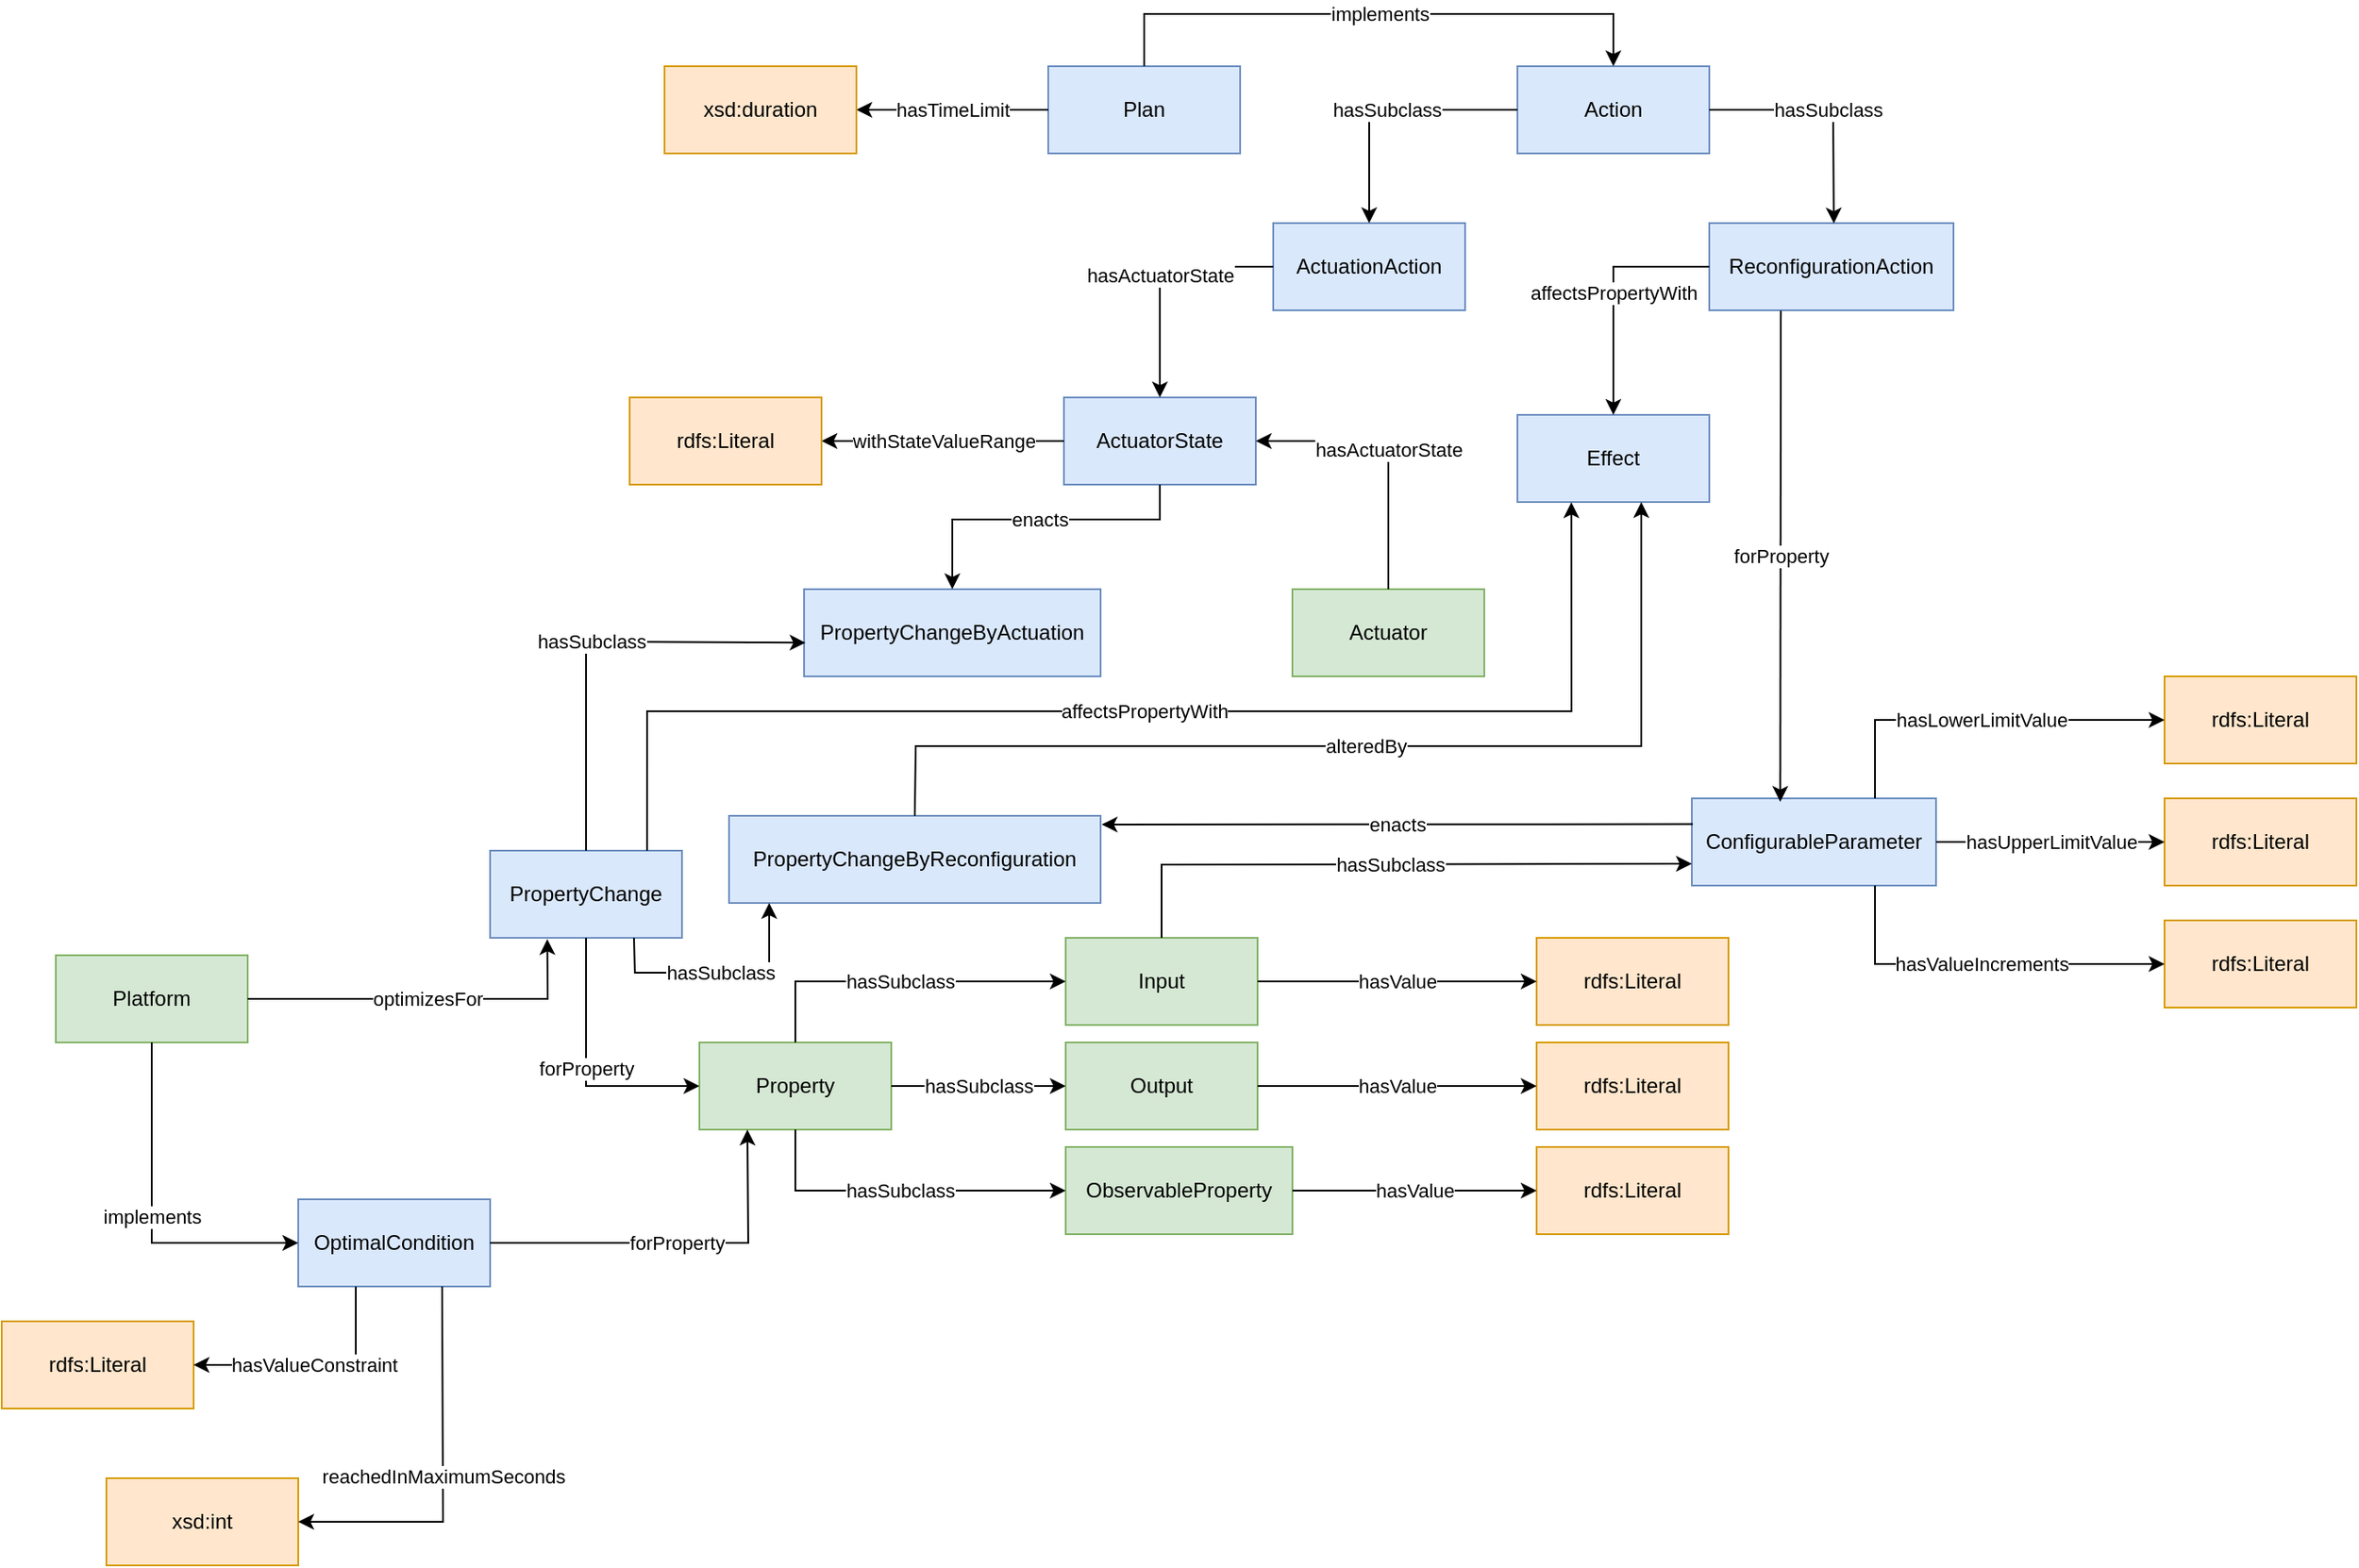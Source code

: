 <mxfile version="27.1.0">
  <diagram name="Page-1" id="CfpcyqOXmGRrJxeQAXii">
    <mxGraphModel dx="2610" dy="1121" grid="1" gridSize="10" guides="1" tooltips="1" connect="1" arrows="1" fold="1" page="1" pageScale="1" pageWidth="827" pageHeight="1169" math="0" shadow="0">
      <root>
        <mxCell id="0" />
        <mxCell id="1" parent="0" />
        <mxCell id="McivVPNCyXZ7DG13D_mT-1" value="Action" style="html=1;whiteSpace=wrap;fillColor=#dae8fc;strokeColor=#6c8ebf;" parent="1" vertex="1">
          <mxGeometry x="369" y="250" width="110" height="50" as="geometry" />
        </mxCell>
        <mxCell id="McivVPNCyXZ7DG13D_mT-2" value="ActuationAction" style="html=1;whiteSpace=wrap;fillColor=#dae8fc;strokeColor=#6c8ebf;" parent="1" vertex="1">
          <mxGeometry x="229" y="340" width="110" height="50" as="geometry" />
        </mxCell>
        <mxCell id="McivVPNCyXZ7DG13D_mT-3" value="ReconfigurationAction" style="html=1;whiteSpace=wrap;fillColor=#dae8fc;strokeColor=#6c8ebf;" parent="1" vertex="1">
          <mxGeometry x="479" y="340" width="140" height="50" as="geometry" />
        </mxCell>
        <mxCell id="McivVPNCyXZ7DG13D_mT-4" value="" style="endArrow=classic;html=1;rounded=0;exitX=0;exitY=0.5;exitDx=0;exitDy=0;entryX=0.5;entryY=0;entryDx=0;entryDy=0;" parent="1" source="McivVPNCyXZ7DG13D_mT-1" target="McivVPNCyXZ7DG13D_mT-2" edge="1">
          <mxGeometry relative="1" as="geometry">
            <mxPoint x="419" y="440" as="sourcePoint" />
            <mxPoint x="519" y="440" as="targetPoint" />
            <Array as="points">
              <mxPoint x="284" y="275" />
            </Array>
          </mxGeometry>
        </mxCell>
        <mxCell id="McivVPNCyXZ7DG13D_mT-5" value="hasSubclass" style="edgeLabel;resizable=0;html=1;;align=center;verticalAlign=middle;" parent="McivVPNCyXZ7DG13D_mT-4" connectable="0" vertex="1">
          <mxGeometry relative="1" as="geometry" />
        </mxCell>
        <mxCell id="McivVPNCyXZ7DG13D_mT-6" value="" style="endArrow=classic;html=1;rounded=0;exitX=1;exitY=0.5;exitDx=0;exitDy=0;entryX=0.51;entryY=0.004;entryDx=0;entryDy=0;entryPerimeter=0;" parent="1" source="McivVPNCyXZ7DG13D_mT-1" target="McivVPNCyXZ7DG13D_mT-3" edge="1">
          <mxGeometry relative="1" as="geometry">
            <mxPoint x="419" y="290" as="sourcePoint" />
            <mxPoint x="550" y="320" as="targetPoint" />
            <Array as="points">
              <mxPoint x="550" y="275" />
            </Array>
          </mxGeometry>
        </mxCell>
        <mxCell id="McivVPNCyXZ7DG13D_mT-7" value="hasSubclass" style="edgeLabel;resizable=0;html=1;;align=center;verticalAlign=middle;" parent="McivVPNCyXZ7DG13D_mT-6" connectable="0" vertex="1">
          <mxGeometry relative="1" as="geometry" />
        </mxCell>
        <mxCell id="McivVPNCyXZ7DG13D_mT-15" value="ActuatorState" style="whiteSpace=wrap;html=1;align=center;fillColor=#dae8fc;strokeColor=#6c8ebf;" parent="1" vertex="1">
          <mxGeometry x="109" y="440" width="110" height="50" as="geometry" />
        </mxCell>
        <mxCell id="McivVPNCyXZ7DG13D_mT-16" value="" style="endArrow=classic;html=1;rounded=0;exitX=0;exitY=0.5;exitDx=0;exitDy=0;entryX=0.5;entryY=0;entryDx=0;entryDy=0;" parent="1" source="McivVPNCyXZ7DG13D_mT-2" target="McivVPNCyXZ7DG13D_mT-15" edge="1">
          <mxGeometry relative="1" as="geometry">
            <mxPoint x="389" y="450" as="sourcePoint" />
            <mxPoint x="489" y="450" as="targetPoint" />
            <Array as="points">
              <mxPoint x="164" y="365" />
            </Array>
          </mxGeometry>
        </mxCell>
        <mxCell id="McivVPNCyXZ7DG13D_mT-17" value="hasActuatorState" style="edgeLabel;resizable=0;html=1;;align=center;verticalAlign=middle;" parent="McivVPNCyXZ7DG13D_mT-16" connectable="0" vertex="1">
          <mxGeometry relative="1" as="geometry" />
        </mxCell>
        <mxCell id="McivVPNCyXZ7DG13D_mT-18" value="ConfigurableParameter" style="html=1;whiteSpace=wrap;fillColor=#dae8fc;strokeColor=#6c8ebf;" parent="1" vertex="1">
          <mxGeometry x="469" y="670" width="140" height="50" as="geometry" />
        </mxCell>
        <mxCell id="McivVPNCyXZ7DG13D_mT-19" value="Effect" style="html=1;whiteSpace=wrap;fillColor=#dae8fc;strokeColor=#6c8ebf;" parent="1" vertex="1">
          <mxGeometry x="369" y="450" width="110" height="50" as="geometry" />
        </mxCell>
        <mxCell id="McivVPNCyXZ7DG13D_mT-20" value="" style="endArrow=classic;html=1;rounded=0;entryX=0.362;entryY=0.04;entryDx=0;entryDy=0;exitX=0.293;exitY=1.005;exitDx=0;exitDy=0;exitPerimeter=0;entryPerimeter=0;" parent="1" source="McivVPNCyXZ7DG13D_mT-3" target="McivVPNCyXZ7DG13D_mT-18" edge="1">
          <mxGeometry relative="1" as="geometry">
            <mxPoint x="450" y="310" as="sourcePoint" />
            <mxPoint x="590" y="370" as="targetPoint" />
            <Array as="points" />
          </mxGeometry>
        </mxCell>
        <mxCell id="McivVPNCyXZ7DG13D_mT-21" value="forProperty" style="edgeLabel;resizable=0;html=1;;align=center;verticalAlign=middle;" parent="McivVPNCyXZ7DG13D_mT-20" connectable="0" vertex="1">
          <mxGeometry relative="1" as="geometry" />
        </mxCell>
        <mxCell id="McivVPNCyXZ7DG13D_mT-22" value="" style="endArrow=classic;html=1;rounded=0;exitX=0;exitY=0.5;exitDx=0;exitDy=0;entryX=0.5;entryY=0;entryDx=0;entryDy=0;" parent="1" source="McivVPNCyXZ7DG13D_mT-3" target="McivVPNCyXZ7DG13D_mT-19" edge="1">
          <mxGeometry relative="1" as="geometry">
            <mxPoint x="639" y="390" as="sourcePoint" />
            <mxPoint x="739" y="390" as="targetPoint" />
            <Array as="points">
              <mxPoint x="424" y="365" />
            </Array>
          </mxGeometry>
        </mxCell>
        <mxCell id="McivVPNCyXZ7DG13D_mT-23" value="affectsPropertyWith" style="edgeLabel;resizable=0;html=1;;align=center;verticalAlign=middle;" parent="McivVPNCyXZ7DG13D_mT-22" connectable="0" vertex="1">
          <mxGeometry relative="1" as="geometry" />
        </mxCell>
        <mxCell id="McivVPNCyXZ7DG13D_mT-24" value="PropertyChangeByActuation" style="html=1;whiteSpace=wrap;fillColor=#dae8fc;strokeColor=#6c8ebf;" parent="1" vertex="1">
          <mxGeometry x="-40" y="550" width="170" height="50" as="geometry" />
        </mxCell>
        <mxCell id="McivVPNCyXZ7DG13D_mT-26" value="" style="endArrow=classic;html=1;rounded=0;exitX=0.5;exitY=1;exitDx=0;exitDy=0;entryX=0.5;entryY=0;entryDx=0;entryDy=0;" parent="1" source="McivVPNCyXZ7DG13D_mT-15" target="McivVPNCyXZ7DG13D_mT-24" edge="1">
          <mxGeometry relative="1" as="geometry">
            <mxPoint x="310" y="530" as="sourcePoint" />
            <mxPoint x="410" y="530" as="targetPoint" />
            <Array as="points">
              <mxPoint x="164" y="510" />
              <mxPoint x="45" y="510" />
            </Array>
          </mxGeometry>
        </mxCell>
        <mxCell id="McivVPNCyXZ7DG13D_mT-27" value="enacts" style="edgeLabel;resizable=0;html=1;;align=center;verticalAlign=middle;" parent="McivVPNCyXZ7DG13D_mT-26" connectable="0" vertex="1">
          <mxGeometry relative="1" as="geometry" />
        </mxCell>
        <mxCell id="McivVPNCyXZ7DG13D_mT-30" value="Actuator" style="html=1;whiteSpace=wrap;fillColor=#d5e8d4;strokeColor=#82b366;" parent="1" vertex="1">
          <mxGeometry x="240" y="550" width="110" height="50" as="geometry" />
        </mxCell>
        <mxCell id="McivVPNCyXZ7DG13D_mT-33" value="" style="endArrow=classic;html=1;rounded=0;exitX=0.5;exitY=0;exitDx=0;exitDy=0;entryX=1;entryY=0.5;entryDx=0;entryDy=0;" parent="1" source="McivVPNCyXZ7DG13D_mT-30" target="McivVPNCyXZ7DG13D_mT-15" edge="1">
          <mxGeometry relative="1" as="geometry">
            <mxPoint x="320" y="500" as="sourcePoint" />
            <mxPoint x="420" y="500" as="targetPoint" />
            <Array as="points">
              <mxPoint x="295" y="465" />
            </Array>
          </mxGeometry>
        </mxCell>
        <mxCell id="McivVPNCyXZ7DG13D_mT-34" value="hasActuatorState" style="edgeLabel;resizable=0;html=1;;align=center;verticalAlign=middle;" parent="McivVPNCyXZ7DG13D_mT-33" connectable="0" vertex="1">
          <mxGeometry relative="1" as="geometry" />
        </mxCell>
        <mxCell id="McivVPNCyXZ7DG13D_mT-35" value="" style="endArrow=classic;html=1;rounded=0;exitX=0;exitY=0.5;exitDx=0;exitDy=0;entryX=1;entryY=0.5;entryDx=0;entryDy=0;" parent="1" source="McivVPNCyXZ7DG13D_mT-15" target="McivVPNCyXZ7DG13D_mT-37" edge="1">
          <mxGeometry relative="1" as="geometry">
            <mxPoint x="39" y="350" as="sourcePoint" />
            <mxPoint x="-21" y="460" as="targetPoint" />
          </mxGeometry>
        </mxCell>
        <mxCell id="McivVPNCyXZ7DG13D_mT-36" value="withStateValueRange" style="edgeLabel;resizable=0;html=1;;align=center;verticalAlign=middle;" parent="McivVPNCyXZ7DG13D_mT-35" connectable="0" vertex="1">
          <mxGeometry relative="1" as="geometry" />
        </mxCell>
        <mxCell id="McivVPNCyXZ7DG13D_mT-37" value="rdfs:Literal" style="html=1;whiteSpace=wrap;fillColor=#ffe6cc;strokeColor=#d79b00;" parent="1" vertex="1">
          <mxGeometry x="-140" y="440" width="110" height="50" as="geometry" />
        </mxCell>
        <mxCell id="McivVPNCyXZ7DG13D_mT-38" value="PropertyChange" style="html=1;whiteSpace=wrap;fillColor=#dae8fc;strokeColor=#6c8ebf;" parent="1" vertex="1">
          <mxGeometry x="-220" y="700" width="110" height="50" as="geometry" />
        </mxCell>
        <mxCell id="McivVPNCyXZ7DG13D_mT-39" value="" style="endArrow=classic;html=1;rounded=0;exitX=0.5;exitY=0;exitDx=0;exitDy=0;entryX=0.005;entryY=0.614;entryDx=0;entryDy=0;entryPerimeter=0;" parent="1" source="McivVPNCyXZ7DG13D_mT-38" target="McivVPNCyXZ7DG13D_mT-24" edge="1">
          <mxGeometry relative="1" as="geometry">
            <mxPoint x="-60" y="650" as="sourcePoint" />
            <mxPoint x="40" y="650" as="targetPoint" />
            <Array as="points">
              <mxPoint x="-165" y="580" />
            </Array>
          </mxGeometry>
        </mxCell>
        <mxCell id="McivVPNCyXZ7DG13D_mT-40" value="hasSubclass" style="edgeLabel;resizable=0;html=1;;align=center;verticalAlign=middle;" parent="McivVPNCyXZ7DG13D_mT-39" connectable="0" vertex="1">
          <mxGeometry relative="1" as="geometry" />
        </mxCell>
        <mxCell id="McivVPNCyXZ7DG13D_mT-41" value="Property" style="html=1;whiteSpace=wrap;fillColor=#d5e8d4;strokeColor=#82b366;" parent="1" vertex="1">
          <mxGeometry x="-100" y="810" width="110" height="50" as="geometry" />
        </mxCell>
        <mxCell id="McivVPNCyXZ7DG13D_mT-42" value="" style="endArrow=classic;html=1;rounded=0;exitX=0.5;exitY=1;exitDx=0;exitDy=0;entryX=0;entryY=0.5;entryDx=0;entryDy=0;" parent="1" source="McivVPNCyXZ7DG13D_mT-38" target="McivVPNCyXZ7DG13D_mT-41" edge="1">
          <mxGeometry relative="1" as="geometry">
            <mxPoint x="-20" y="720" as="sourcePoint" />
            <mxPoint x="80" y="720" as="targetPoint" />
            <Array as="points">
              <mxPoint x="-165" y="835" />
            </Array>
          </mxGeometry>
        </mxCell>
        <mxCell id="McivVPNCyXZ7DG13D_mT-43" value="forProperty" style="edgeLabel;resizable=0;html=1;;align=center;verticalAlign=middle;" parent="McivVPNCyXZ7DG13D_mT-42" connectable="0" vertex="1">
          <mxGeometry relative="1" as="geometry" />
        </mxCell>
        <mxCell id="McivVPNCyXZ7DG13D_mT-44" value="" style="endArrow=classic;html=1;rounded=0;exitX=0.818;exitY=0;exitDx=0;exitDy=0;exitPerimeter=0;entryX=0.281;entryY=1.003;entryDx=0;entryDy=0;entryPerimeter=0;" parent="1" source="McivVPNCyXZ7DG13D_mT-38" target="McivVPNCyXZ7DG13D_mT-19" edge="1">
          <mxGeometry relative="1" as="geometry">
            <mxPoint x="220" y="740" as="sourcePoint" />
            <mxPoint x="400" y="520" as="targetPoint" />
            <Array as="points">
              <mxPoint x="-130" y="620" />
              <mxPoint x="400" y="620" />
            </Array>
          </mxGeometry>
        </mxCell>
        <mxCell id="McivVPNCyXZ7DG13D_mT-45" value="affectsPropertyWith" style="edgeLabel;resizable=0;html=1;;align=center;verticalAlign=middle;" parent="McivVPNCyXZ7DG13D_mT-44" connectable="0" vertex="1">
          <mxGeometry relative="1" as="geometry" />
        </mxCell>
        <mxCell id="McivVPNCyXZ7DG13D_mT-46" value="PropertyChangeByReconfiguration" style="html=1;whiteSpace=wrap;fillColor=#dae8fc;strokeColor=#6c8ebf;" parent="1" vertex="1">
          <mxGeometry x="-83" y="680" width="213" height="50" as="geometry" />
        </mxCell>
        <mxCell id="McivVPNCyXZ7DG13D_mT-47" value="" style="endArrow=classic;html=1;rounded=0;exitX=0.75;exitY=1;exitDx=0;exitDy=0;entryX=0.108;entryY=1;entryDx=0;entryDy=0;entryPerimeter=0;" parent="1" source="McivVPNCyXZ7DG13D_mT-38" target="McivVPNCyXZ7DG13D_mT-46" edge="1">
          <mxGeometry relative="1" as="geometry">
            <mxPoint x="-380" y="700" as="sourcePoint" />
            <mxPoint x="-280" y="700" as="targetPoint" />
            <Array as="points">
              <mxPoint x="-137" y="770" />
              <mxPoint x="-60" y="770" />
            </Array>
          </mxGeometry>
        </mxCell>
        <mxCell id="McivVPNCyXZ7DG13D_mT-48" value="hasSubclass" style="edgeLabel;resizable=0;html=1;;align=center;verticalAlign=middle;" parent="McivVPNCyXZ7DG13D_mT-47" connectable="0" vertex="1">
          <mxGeometry relative="1" as="geometry" />
        </mxCell>
        <mxCell id="McivVPNCyXZ7DG13D_mT-50" value="Plan" style="html=1;whiteSpace=wrap;fillColor=#dae8fc;strokeColor=#6c8ebf;" parent="1" vertex="1">
          <mxGeometry x="100" y="250" width="110" height="50" as="geometry" />
        </mxCell>
        <mxCell id="McivVPNCyXZ7DG13D_mT-51" value="" style="endArrow=classic;html=1;rounded=0;exitX=0.5;exitY=0;exitDx=0;exitDy=0;entryX=0.5;entryY=0;entryDx=0;entryDy=0;" parent="1" source="McivVPNCyXZ7DG13D_mT-50" target="McivVPNCyXZ7DG13D_mT-1" edge="1">
          <mxGeometry relative="1" as="geometry">
            <mxPoint x="170" y="180" as="sourcePoint" />
            <mxPoint x="270" y="180" as="targetPoint" />
            <Array as="points">
              <mxPoint x="155" y="220" />
              <mxPoint x="424" y="220" />
            </Array>
          </mxGeometry>
        </mxCell>
        <mxCell id="McivVPNCyXZ7DG13D_mT-52" value="implements" style="edgeLabel;resizable=0;html=1;;align=center;verticalAlign=middle;" parent="McivVPNCyXZ7DG13D_mT-51" connectable="0" vertex="1">
          <mxGeometry relative="1" as="geometry" />
        </mxCell>
        <mxCell id="McivVPNCyXZ7DG13D_mT-53" value="" style="endArrow=classic;html=1;rounded=0;exitX=0;exitY=0.5;exitDx=0;exitDy=0;entryX=1;entryY=0.5;entryDx=0;entryDy=0;" parent="1" source="McivVPNCyXZ7DG13D_mT-50" edge="1" target="McivVPNCyXZ7DG13D_mT-55">
          <mxGeometry relative="1" as="geometry">
            <mxPoint x="-20" y="360" as="sourcePoint" />
            <mxPoint x="-30" y="275" as="targetPoint" />
          </mxGeometry>
        </mxCell>
        <mxCell id="McivVPNCyXZ7DG13D_mT-54" value="hasTimeLimit" style="edgeLabel;resizable=0;html=1;;align=center;verticalAlign=middle;" parent="McivVPNCyXZ7DG13D_mT-53" connectable="0" vertex="1">
          <mxGeometry relative="1" as="geometry" />
        </mxCell>
        <mxCell id="McivVPNCyXZ7DG13D_mT-55" value="xsd:duration" style="html=1;whiteSpace=wrap;fillColor=#ffe6cc;strokeColor=#d79b00;" parent="1" vertex="1">
          <mxGeometry x="-120" y="250" width="110" height="50" as="geometry" />
        </mxCell>
        <mxCell id="McivVPNCyXZ7DG13D_mT-56" value="Platform" style="html=1;whiteSpace=wrap;fillColor=#d5e8d4;strokeColor=#82b366;" parent="1" vertex="1">
          <mxGeometry x="-469" y="760" width="110" height="50" as="geometry" />
        </mxCell>
        <mxCell id="McivVPNCyXZ7DG13D_mT-57" value="OptimalCondition" style="html=1;whiteSpace=wrap;fillColor=#dae8fc;strokeColor=#6c8ebf;" parent="1" vertex="1">
          <mxGeometry x="-330" y="900" width="110" height="50" as="geometry" />
        </mxCell>
        <mxCell id="McivVPNCyXZ7DG13D_mT-58" value="" style="endArrow=classic;html=1;rounded=0;exitX=1;exitY=0.5;exitDx=0;exitDy=0;entryX=0.298;entryY=1.014;entryDx=0;entryDy=0;entryPerimeter=0;" parent="1" source="McivVPNCyXZ7DG13D_mT-56" target="McivVPNCyXZ7DG13D_mT-38" edge="1">
          <mxGeometry relative="1" as="geometry">
            <mxPoint x="-330" y="870" as="sourcePoint" />
            <mxPoint x="-230" y="870" as="targetPoint" />
            <Array as="points">
              <mxPoint x="-187" y="785" />
            </Array>
          </mxGeometry>
        </mxCell>
        <mxCell id="McivVPNCyXZ7DG13D_mT-59" value="optimizesFor" style="edgeLabel;resizable=0;html=1;;align=center;verticalAlign=middle;" parent="McivVPNCyXZ7DG13D_mT-58" connectable="0" vertex="1">
          <mxGeometry relative="1" as="geometry" />
        </mxCell>
        <mxCell id="McivVPNCyXZ7DG13D_mT-63" value="" style="endArrow=classic;html=1;rounded=0;exitX=0.5;exitY=1;exitDx=0;exitDy=0;entryX=0;entryY=0.5;entryDx=0;entryDy=0;" parent="1" source="McivVPNCyXZ7DG13D_mT-56" target="McivVPNCyXZ7DG13D_mT-57" edge="1">
          <mxGeometry relative="1" as="geometry">
            <mxPoint x="-440" y="870" as="sourcePoint" />
            <mxPoint x="-340" y="870" as="targetPoint" />
            <Array as="points">
              <mxPoint x="-414" y="925" />
            </Array>
          </mxGeometry>
        </mxCell>
        <mxCell id="McivVPNCyXZ7DG13D_mT-64" value="implements" style="edgeLabel;resizable=0;html=1;;align=center;verticalAlign=middle;" parent="McivVPNCyXZ7DG13D_mT-63" connectable="0" vertex="1">
          <mxGeometry relative="1" as="geometry" />
        </mxCell>
        <mxCell id="McivVPNCyXZ7DG13D_mT-65" value="" style="endArrow=classic;html=1;rounded=0;exitX=1;exitY=0.5;exitDx=0;exitDy=0;entryX=0.25;entryY=1;entryDx=0;entryDy=0;" parent="1" source="McivVPNCyXZ7DG13D_mT-57" target="McivVPNCyXZ7DG13D_mT-41" edge="1">
          <mxGeometry relative="1" as="geometry">
            <mxPoint x="-160" y="930" as="sourcePoint" />
            <mxPoint x="-60" y="930" as="targetPoint" />
            <Array as="points">
              <mxPoint x="-72" y="925" />
            </Array>
          </mxGeometry>
        </mxCell>
        <mxCell id="McivVPNCyXZ7DG13D_mT-66" value="forProperty" style="edgeLabel;resizable=0;html=1;;align=center;verticalAlign=middle;" parent="McivVPNCyXZ7DG13D_mT-65" connectable="0" vertex="1">
          <mxGeometry relative="1" as="geometry" />
        </mxCell>
        <mxCell id="McivVPNCyXZ7DG13D_mT-67" value="rdfs:Literal" style="html=1;whiteSpace=wrap;fillColor=#ffe6cc;strokeColor=#d79b00;" parent="1" vertex="1">
          <mxGeometry x="-500" y="970" width="110" height="50" as="geometry" />
        </mxCell>
        <mxCell id="McivVPNCyXZ7DG13D_mT-68" value="xsd:int" style="html=1;whiteSpace=wrap;fillColor=#ffe6cc;strokeColor=#d79b00;" parent="1" vertex="1">
          <mxGeometry x="-440" y="1060" width="110" height="50" as="geometry" />
        </mxCell>
        <mxCell id="McivVPNCyXZ7DG13D_mT-69" value="" style="endArrow=classic;html=1;rounded=0;entryX=1;entryY=0.5;entryDx=0;entryDy=0;exitX=0.3;exitY=1.002;exitDx=0;exitDy=0;exitPerimeter=0;" parent="1" source="McivVPNCyXZ7DG13D_mT-57" target="McivVPNCyXZ7DG13D_mT-67" edge="1">
          <mxGeometry relative="1" as="geometry">
            <mxPoint x="-297" y="951" as="sourcePoint" />
            <mxPoint x="-330" y="1005.1" as="targetPoint" />
            <Array as="points">
              <mxPoint x="-297" y="995" />
            </Array>
          </mxGeometry>
        </mxCell>
        <mxCell id="McivVPNCyXZ7DG13D_mT-70" value="hasValueConstraint" style="edgeLabel;resizable=0;html=1;;align=center;verticalAlign=middle;" parent="McivVPNCyXZ7DG13D_mT-69" connectable="0" vertex="1">
          <mxGeometry relative="1" as="geometry" />
        </mxCell>
        <mxCell id="McivVPNCyXZ7DG13D_mT-71" value="" style="endArrow=classic;html=1;rounded=0;exitX=0.75;exitY=1;exitDx=0;exitDy=0;entryX=1;entryY=0.5;entryDx=0;entryDy=0;" parent="1" source="McivVPNCyXZ7DG13D_mT-57" target="McivVPNCyXZ7DG13D_mT-68" edge="1">
          <mxGeometry relative="1" as="geometry">
            <mxPoint x="-250" y="1050" as="sourcePoint" />
            <mxPoint x="-150" y="1050" as="targetPoint" />
            <Array as="points">
              <mxPoint x="-247" y="1085" />
            </Array>
          </mxGeometry>
        </mxCell>
        <mxCell id="McivVPNCyXZ7DG13D_mT-72" value="reachedInMaximumSeconds" style="edgeLabel;resizable=0;html=1;;align=center;verticalAlign=middle;" parent="McivVPNCyXZ7DG13D_mT-71" connectable="0" vertex="1">
          <mxGeometry relative="1" as="geometry" />
        </mxCell>
        <mxCell id="McivVPNCyXZ7DG13D_mT-73" value="Input" style="html=1;whiteSpace=wrap;fillColor=#d5e8d4;strokeColor=#82b366;" parent="1" vertex="1">
          <mxGeometry x="110" y="750" width="110" height="50" as="geometry" />
        </mxCell>
        <mxCell id="McivVPNCyXZ7DG13D_mT-74" value="Output" style="html=1;whiteSpace=wrap;fillColor=#d5e8d4;strokeColor=#82b366;" parent="1" vertex="1">
          <mxGeometry x="110" y="810" width="110" height="50" as="geometry" />
        </mxCell>
        <mxCell id="McivVPNCyXZ7DG13D_mT-77" value="" style="endArrow=classic;html=1;rounded=0;exitX=0.5;exitY=0;exitDx=0;exitDy=0;entryX=0;entryY=0.5;entryDx=0;entryDy=0;" parent="1" source="McivVPNCyXZ7DG13D_mT-41" target="McivVPNCyXZ7DG13D_mT-73" edge="1">
          <mxGeometry relative="1" as="geometry">
            <mxPoint x="-40" y="780" as="sourcePoint" />
            <mxPoint x="60" y="780" as="targetPoint" />
            <Array as="points">
              <mxPoint x="-45" y="775" />
            </Array>
          </mxGeometry>
        </mxCell>
        <mxCell id="McivVPNCyXZ7DG13D_mT-78" value="hasSubclass" style="edgeLabel;resizable=0;html=1;;align=center;verticalAlign=middle;" parent="McivVPNCyXZ7DG13D_mT-77" connectable="0" vertex="1">
          <mxGeometry relative="1" as="geometry" />
        </mxCell>
        <mxCell id="McivVPNCyXZ7DG13D_mT-79" value="" style="endArrow=classic;html=1;rounded=0;exitX=1;exitY=0.5;exitDx=0;exitDy=0;entryX=0;entryY=0.5;entryDx=0;entryDy=0;" parent="1" source="McivVPNCyXZ7DG13D_mT-41" target="McivVPNCyXZ7DG13D_mT-74" edge="1">
          <mxGeometry relative="1" as="geometry">
            <mxPoint x="-20" y="960" as="sourcePoint" />
            <mxPoint x="80" y="960" as="targetPoint" />
            <Array as="points">
              <mxPoint x="50" y="835" />
            </Array>
          </mxGeometry>
        </mxCell>
        <mxCell id="McivVPNCyXZ7DG13D_mT-80" value="hasSubclass" style="edgeLabel;resizable=0;html=1;;align=center;verticalAlign=middle;" parent="McivVPNCyXZ7DG13D_mT-79" connectable="0" vertex="1">
          <mxGeometry relative="1" as="geometry" />
        </mxCell>
        <mxCell id="McivVPNCyXZ7DG13D_mT-81" value="ObservableProperty" style="html=1;whiteSpace=wrap;fillColor=#d5e8d4;strokeColor=#82b366;" parent="1" vertex="1">
          <mxGeometry x="110" y="870" width="130" height="50" as="geometry" />
        </mxCell>
        <mxCell id="McivVPNCyXZ7DG13D_mT-82" value="" style="endArrow=classic;html=1;rounded=0;exitX=0.5;exitY=1;exitDx=0;exitDy=0;entryX=0;entryY=0.5;entryDx=0;entryDy=0;" parent="1" source="McivVPNCyXZ7DG13D_mT-41" target="McivVPNCyXZ7DG13D_mT-81" edge="1">
          <mxGeometry relative="1" as="geometry">
            <mxPoint x="20" y="970" as="sourcePoint" />
            <mxPoint x="120" y="970" as="targetPoint" />
            <Array as="points">
              <mxPoint x="-45" y="895" />
            </Array>
          </mxGeometry>
        </mxCell>
        <mxCell id="McivVPNCyXZ7DG13D_mT-83" value="hasSubclass" style="edgeLabel;resizable=0;html=1;;align=center;verticalAlign=middle;" parent="McivVPNCyXZ7DG13D_mT-82" connectable="0" vertex="1">
          <mxGeometry relative="1" as="geometry" />
        </mxCell>
        <mxCell id="WTiz_IjniEpoCx_hVVe4-2" value="rdfs:Literal" style="html=1;whiteSpace=wrap;fillColor=#ffe6cc;strokeColor=#d79b00;" vertex="1" parent="1">
          <mxGeometry x="380" y="750" width="110" height="50" as="geometry" />
        </mxCell>
        <mxCell id="WTiz_IjniEpoCx_hVVe4-3" value="rdfs:Literal" style="html=1;whiteSpace=wrap;fillColor=#ffe6cc;strokeColor=#d79b00;" vertex="1" parent="1">
          <mxGeometry x="380" y="810" width="110" height="50" as="geometry" />
        </mxCell>
        <mxCell id="WTiz_IjniEpoCx_hVVe4-4" value="rdfs:Literal" style="html=1;whiteSpace=wrap;fillColor=#ffe6cc;strokeColor=#d79b00;" vertex="1" parent="1">
          <mxGeometry x="380" y="870" width="110" height="50" as="geometry" />
        </mxCell>
        <mxCell id="WTiz_IjniEpoCx_hVVe4-5" value="" style="endArrow=classic;html=1;rounded=0;exitX=1;exitY=0.5;exitDx=0;exitDy=0;entryX=0;entryY=0.5;entryDx=0;entryDy=0;" edge="1" parent="1" source="McivVPNCyXZ7DG13D_mT-73" target="WTiz_IjniEpoCx_hVVe4-2">
          <mxGeometry relative="1" as="geometry">
            <mxPoint x="250" y="770" as="sourcePoint" />
            <mxPoint x="350" y="770" as="targetPoint" />
          </mxGeometry>
        </mxCell>
        <mxCell id="WTiz_IjniEpoCx_hVVe4-6" value="hasValue" style="edgeLabel;resizable=0;html=1;;align=center;verticalAlign=middle;" connectable="0" vertex="1" parent="WTiz_IjniEpoCx_hVVe4-5">
          <mxGeometry relative="1" as="geometry" />
        </mxCell>
        <mxCell id="WTiz_IjniEpoCx_hVVe4-7" value="" style="endArrow=classic;html=1;rounded=0;exitX=1;exitY=0.5;exitDx=0;exitDy=0;entryX=0;entryY=0.5;entryDx=0;entryDy=0;" edge="1" parent="1" source="McivVPNCyXZ7DG13D_mT-74" target="WTiz_IjniEpoCx_hVVe4-3">
          <mxGeometry relative="1" as="geometry">
            <mxPoint x="240" y="930" as="sourcePoint" />
            <mxPoint x="340" y="930" as="targetPoint" />
          </mxGeometry>
        </mxCell>
        <mxCell id="WTiz_IjniEpoCx_hVVe4-8" value="hasValue" style="edgeLabel;resizable=0;html=1;;align=center;verticalAlign=middle;" connectable="0" vertex="1" parent="WTiz_IjniEpoCx_hVVe4-7">
          <mxGeometry relative="1" as="geometry" />
        </mxCell>
        <mxCell id="WTiz_IjniEpoCx_hVVe4-9" value="" style="endArrow=classic;html=1;rounded=0;exitX=1;exitY=0.5;exitDx=0;exitDy=0;entryX=0;entryY=0.5;entryDx=0;entryDy=0;" edge="1" parent="1" source="McivVPNCyXZ7DG13D_mT-81" target="WTiz_IjniEpoCx_hVVe4-4">
          <mxGeometry relative="1" as="geometry">
            <mxPoint x="260" y="990" as="sourcePoint" />
            <mxPoint x="360" y="990" as="targetPoint" />
          </mxGeometry>
        </mxCell>
        <mxCell id="WTiz_IjniEpoCx_hVVe4-10" value="hasValue" style="edgeLabel;resizable=0;html=1;;align=center;verticalAlign=middle;" connectable="0" vertex="1" parent="WTiz_IjniEpoCx_hVVe4-9">
          <mxGeometry relative="1" as="geometry" />
        </mxCell>
        <mxCell id="WTiz_IjniEpoCx_hVVe4-11" value="" style="endArrow=classic;html=1;rounded=0;exitX=0.5;exitY=0;exitDx=0;exitDy=0;entryX=0;entryY=0.75;entryDx=0;entryDy=0;" edge="1" parent="1" source="McivVPNCyXZ7DG13D_mT-73" target="McivVPNCyXZ7DG13D_mT-18">
          <mxGeometry relative="1" as="geometry">
            <mxPoint x="240" y="660" as="sourcePoint" />
            <mxPoint x="440" y="590" as="targetPoint" />
            <Array as="points">
              <mxPoint x="165" y="708" />
            </Array>
          </mxGeometry>
        </mxCell>
        <mxCell id="WTiz_IjniEpoCx_hVVe4-12" value="hasSubclass" style="edgeLabel;resizable=0;html=1;;align=center;verticalAlign=middle;" connectable="0" vertex="1" parent="WTiz_IjniEpoCx_hVVe4-11">
          <mxGeometry relative="1" as="geometry" />
        </mxCell>
        <mxCell id="WTiz_IjniEpoCx_hVVe4-13" value="" style="endArrow=classic;html=1;rounded=0;exitX=0.004;exitY=0.296;exitDx=0;exitDy=0;exitPerimeter=0;entryX=1.003;entryY=0.1;entryDx=0;entryDy=0;entryPerimeter=0;" edge="1" parent="1" source="McivVPNCyXZ7DG13D_mT-18" target="McivVPNCyXZ7DG13D_mT-46">
          <mxGeometry relative="1" as="geometry">
            <mxPoint x="539" y="730" as="sourcePoint" />
            <mxPoint x="129" y="685" as="targetPoint" />
            <Array as="points" />
          </mxGeometry>
        </mxCell>
        <mxCell id="WTiz_IjniEpoCx_hVVe4-14" value="enacts" style="edgeLabel;resizable=0;html=1;;align=center;verticalAlign=middle;" connectable="0" vertex="1" parent="WTiz_IjniEpoCx_hVVe4-13">
          <mxGeometry relative="1" as="geometry" />
        </mxCell>
        <mxCell id="WTiz_IjniEpoCx_hVVe4-15" value="rdfs:Literal" style="html=1;whiteSpace=wrap;fillColor=#ffe6cc;strokeColor=#d79b00;" vertex="1" parent="1">
          <mxGeometry x="740" y="600" width="110" height="50" as="geometry" />
        </mxCell>
        <mxCell id="WTiz_IjniEpoCx_hVVe4-16" value="rdfs:Literal" style="html=1;whiteSpace=wrap;fillColor=#ffe6cc;strokeColor=#d79b00;" vertex="1" parent="1">
          <mxGeometry x="740" y="670" width="110" height="50" as="geometry" />
        </mxCell>
        <mxCell id="WTiz_IjniEpoCx_hVVe4-17" value="rdfs:Literal" style="html=1;whiteSpace=wrap;fillColor=#ffe6cc;strokeColor=#d79b00;" vertex="1" parent="1">
          <mxGeometry x="740" y="740" width="110" height="50" as="geometry" />
        </mxCell>
        <mxCell id="WTiz_IjniEpoCx_hVVe4-18" value="" style="endArrow=classic;html=1;rounded=0;exitX=0.75;exitY=0;exitDx=0;exitDy=0;entryX=0;entryY=0.5;entryDx=0;entryDy=0;" edge="1" parent="1" source="McivVPNCyXZ7DG13D_mT-18" target="WTiz_IjniEpoCx_hVVe4-15">
          <mxGeometry relative="1" as="geometry">
            <mxPoint x="600" y="750" as="sourcePoint" />
            <mxPoint x="700" y="750" as="targetPoint" />
            <Array as="points">
              <mxPoint x="574" y="625" />
            </Array>
          </mxGeometry>
        </mxCell>
        <mxCell id="WTiz_IjniEpoCx_hVVe4-19" value="hasLowerLimitValue" style="edgeLabel;resizable=0;html=1;;align=center;verticalAlign=middle;" connectable="0" vertex="1" parent="WTiz_IjniEpoCx_hVVe4-18">
          <mxGeometry relative="1" as="geometry" />
        </mxCell>
        <mxCell id="WTiz_IjniEpoCx_hVVe4-20" value="" style="endArrow=classic;html=1;rounded=0;exitX=1;exitY=0.5;exitDx=0;exitDy=0;entryX=0;entryY=0.5;entryDx=0;entryDy=0;" edge="1" parent="1" source="McivVPNCyXZ7DG13D_mT-18" target="WTiz_IjniEpoCx_hVVe4-16">
          <mxGeometry relative="1" as="geometry">
            <mxPoint x="620" y="690" as="sourcePoint" />
            <mxPoint x="710" y="700" as="targetPoint" />
          </mxGeometry>
        </mxCell>
        <mxCell id="WTiz_IjniEpoCx_hVVe4-21" value="hasUpperLimitValue" style="edgeLabel;resizable=0;html=1;;align=center;verticalAlign=middle;" connectable="0" vertex="1" parent="WTiz_IjniEpoCx_hVVe4-20">
          <mxGeometry relative="1" as="geometry" />
        </mxCell>
        <mxCell id="WTiz_IjniEpoCx_hVVe4-22" value="" style="endArrow=classic;html=1;rounded=0;exitX=0.75;exitY=1;exitDx=0;exitDy=0;entryX=0;entryY=0.5;entryDx=0;entryDy=0;" edge="1" parent="1" source="McivVPNCyXZ7DG13D_mT-18" target="WTiz_IjniEpoCx_hVVe4-17">
          <mxGeometry relative="1" as="geometry">
            <mxPoint x="580" y="760" as="sourcePoint" />
            <mxPoint x="680" y="760" as="targetPoint" />
            <Array as="points">
              <mxPoint x="574" y="765" />
            </Array>
          </mxGeometry>
        </mxCell>
        <mxCell id="WTiz_IjniEpoCx_hVVe4-23" value="hasValueIncrements" style="edgeLabel;resizable=0;html=1;;align=center;verticalAlign=middle;" connectable="0" vertex="1" parent="WTiz_IjniEpoCx_hVVe4-22">
          <mxGeometry relative="1" as="geometry" />
        </mxCell>
        <mxCell id="WTiz_IjniEpoCx_hVVe4-24" value="" style="endArrow=classic;html=1;rounded=0;exitX=0.5;exitY=0;exitDx=0;exitDy=0;" edge="1" parent="1" source="McivVPNCyXZ7DG13D_mT-46">
          <mxGeometry relative="1" as="geometry">
            <mxPoint x="60" y="650" as="sourcePoint" />
            <mxPoint x="440" y="500" as="targetPoint" />
            <Array as="points">
              <mxPoint x="24" y="640" />
              <mxPoint x="440" y="640" />
            </Array>
          </mxGeometry>
        </mxCell>
        <mxCell id="WTiz_IjniEpoCx_hVVe4-25" value="alteredBy" style="edgeLabel;resizable=0;html=1;;align=center;verticalAlign=middle;" connectable="0" vertex="1" parent="WTiz_IjniEpoCx_hVVe4-24">
          <mxGeometry relative="1" as="geometry" />
        </mxCell>
      </root>
    </mxGraphModel>
  </diagram>
</mxfile>
